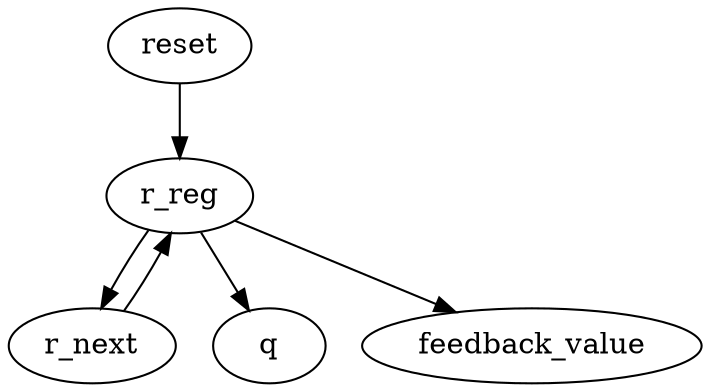 strict digraph "" {
	r_reg -> r_next	[weight=1.0];
	r_reg -> q	[weight=1.0];
	r_reg -> feedback_value	[weight=1.0];
	r_next -> r_reg	[weight=1.0];
	reset -> r_reg	[weight=2.0];
}
